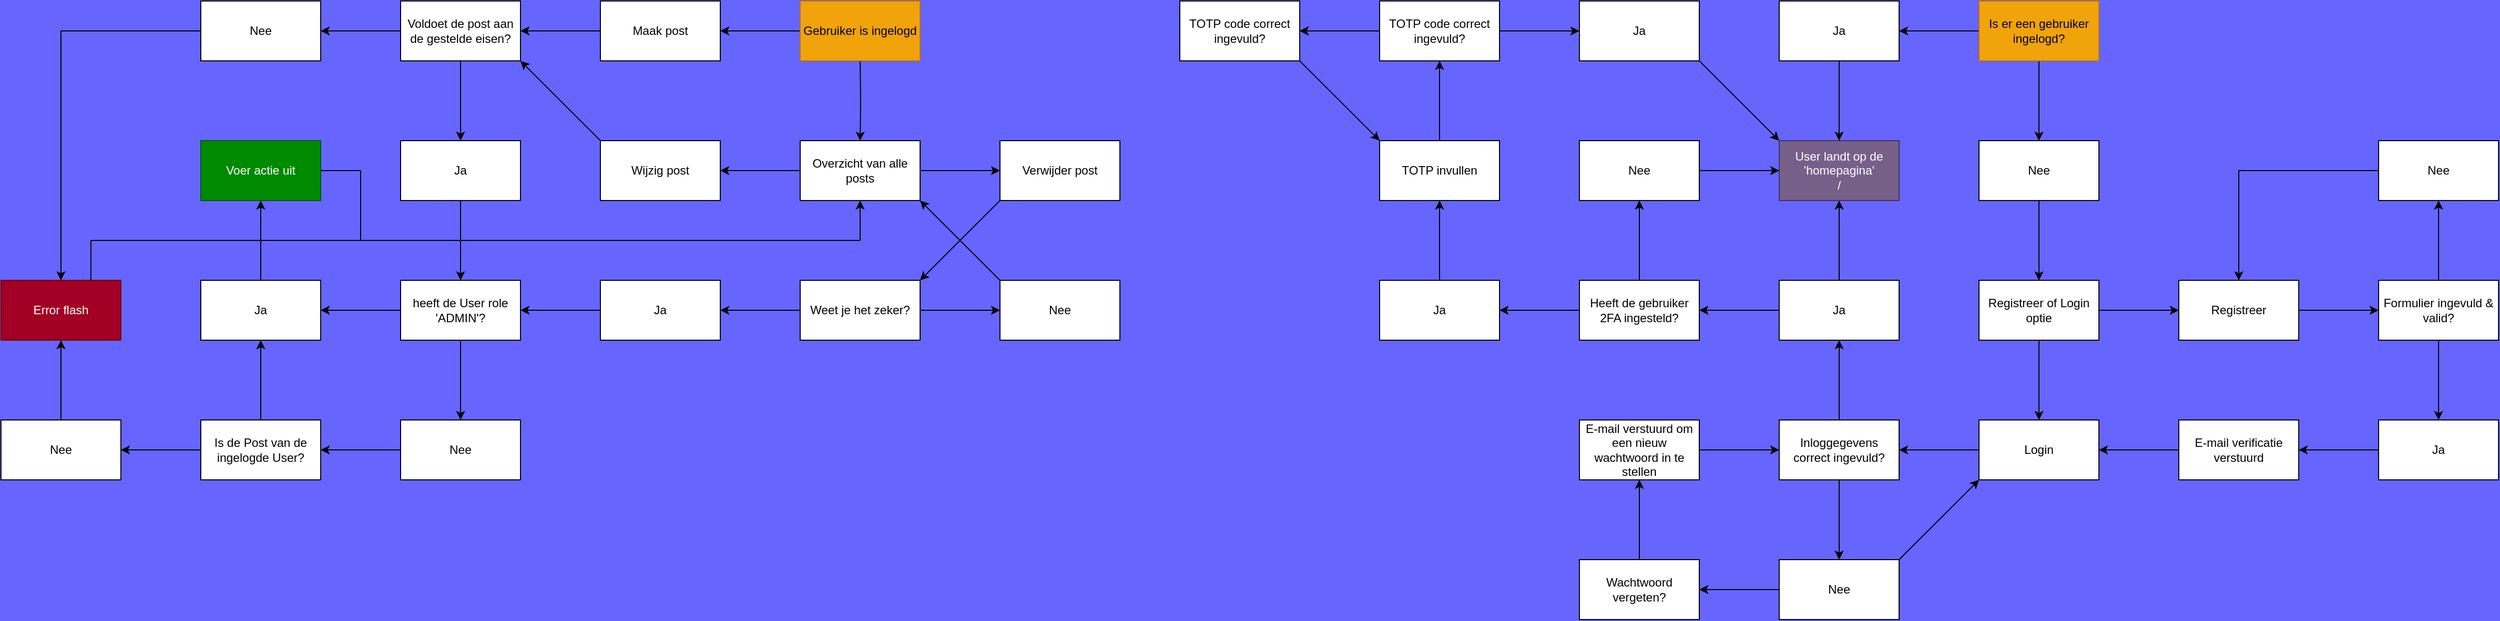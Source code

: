 <mxfile version="24.7.17">
  <diagram name="Page-1" id="8juHy3Xdw_dmCA7gpQmh">
    <mxGraphModel dx="3387" dy="992" grid="1" gridSize="10" guides="1" tooltips="1" connect="1" arrows="1" fold="1" page="1" pageScale="1" pageWidth="850" pageHeight="1100" background="#6666FF" math="0" shadow="0">
      <root>
        <mxCell id="0" />
        <mxCell id="1" parent="0" />
        <mxCell id="kki6zXwQE-tFEhtSFMzE-5" value="" style="edgeStyle=orthogonalEdgeStyle;rounded=0;orthogonalLoop=1;jettySize=auto;html=1;" parent="1" source="kki6zXwQE-tFEhtSFMzE-2" target="kki6zXwQE-tFEhtSFMzE-4" edge="1">
          <mxGeometry relative="1" as="geometry" />
        </mxCell>
        <mxCell id="kki6zXwQE-tFEhtSFMzE-7" value="" style="edgeStyle=orthogonalEdgeStyle;rounded=0;orthogonalLoop=1;jettySize=auto;html=1;" parent="1" source="kki6zXwQE-tFEhtSFMzE-2" target="kki6zXwQE-tFEhtSFMzE-6" edge="1">
          <mxGeometry relative="1" as="geometry" />
        </mxCell>
        <mxCell id="kki6zXwQE-tFEhtSFMzE-2" value="Registreer of Login optie" style="rounded=0;whiteSpace=wrap;html=1;" parent="1" vertex="1">
          <mxGeometry x="350" y="340" width="120" height="60" as="geometry" />
        </mxCell>
        <mxCell id="kki6zXwQE-tFEhtSFMzE-33" value="" style="edgeStyle=orthogonalEdgeStyle;rounded=0;orthogonalLoop=1;jettySize=auto;html=1;" parent="1" source="kki6zXwQE-tFEhtSFMzE-4" target="kki6zXwQE-tFEhtSFMzE-32" edge="1">
          <mxGeometry relative="1" as="geometry" />
        </mxCell>
        <mxCell id="kki6zXwQE-tFEhtSFMzE-4" value="Login" style="rounded=0;whiteSpace=wrap;html=1;" parent="1" vertex="1">
          <mxGeometry x="350" y="480" width="120" height="60" as="geometry" />
        </mxCell>
        <mxCell id="kki6zXwQE-tFEhtSFMzE-9" value="" style="edgeStyle=orthogonalEdgeStyle;rounded=0;orthogonalLoop=1;jettySize=auto;html=1;" parent="1" source="kki6zXwQE-tFEhtSFMzE-6" target="kki6zXwQE-tFEhtSFMzE-8" edge="1">
          <mxGeometry relative="1" as="geometry" />
        </mxCell>
        <mxCell id="kki6zXwQE-tFEhtSFMzE-6" value="Registreer" style="rounded=0;whiteSpace=wrap;html=1;" parent="1" vertex="1">
          <mxGeometry x="550" y="340" width="120" height="60" as="geometry" />
        </mxCell>
        <mxCell id="kki6zXwQE-tFEhtSFMzE-11" value="" style="edgeStyle=orthogonalEdgeStyle;rounded=0;orthogonalLoop=1;jettySize=auto;html=1;" parent="1" source="kki6zXwQE-tFEhtSFMzE-8" target="kki6zXwQE-tFEhtSFMzE-10" edge="1">
          <mxGeometry relative="1" as="geometry" />
        </mxCell>
        <mxCell id="kki6zXwQE-tFEhtSFMzE-14" value="" style="edgeStyle=orthogonalEdgeStyle;rounded=0;orthogonalLoop=1;jettySize=auto;html=1;" parent="1" source="kki6zXwQE-tFEhtSFMzE-8" target="kki6zXwQE-tFEhtSFMzE-13" edge="1">
          <mxGeometry relative="1" as="geometry" />
        </mxCell>
        <mxCell id="kki6zXwQE-tFEhtSFMzE-8" value="Formulier ingevuld &amp;amp; valid?" style="rounded=0;whiteSpace=wrap;html=1;" parent="1" vertex="1">
          <mxGeometry x="750" y="340" width="120" height="60" as="geometry" />
        </mxCell>
        <mxCell id="kki6zXwQE-tFEhtSFMzE-12" style="edgeStyle=orthogonalEdgeStyle;rounded=0;orthogonalLoop=1;jettySize=auto;html=1;" parent="1" source="kki6zXwQE-tFEhtSFMzE-10" target="kki6zXwQE-tFEhtSFMzE-6" edge="1">
          <mxGeometry relative="1" as="geometry" />
        </mxCell>
        <mxCell id="kki6zXwQE-tFEhtSFMzE-10" value="Nee" style="rounded=0;whiteSpace=wrap;html=1;" parent="1" vertex="1">
          <mxGeometry x="750" y="200" width="120" height="60" as="geometry" />
        </mxCell>
        <mxCell id="kki6zXwQE-tFEhtSFMzE-16" value="" style="edgeStyle=orthogonalEdgeStyle;rounded=0;orthogonalLoop=1;jettySize=auto;html=1;" parent="1" source="kki6zXwQE-tFEhtSFMzE-13" target="kki6zXwQE-tFEhtSFMzE-15" edge="1">
          <mxGeometry relative="1" as="geometry" />
        </mxCell>
        <mxCell id="kki6zXwQE-tFEhtSFMzE-13" value="Ja" style="rounded=0;whiteSpace=wrap;html=1;" parent="1" vertex="1">
          <mxGeometry x="750" y="480" width="120" height="60" as="geometry" />
        </mxCell>
        <mxCell id="kki6zXwQE-tFEhtSFMzE-17" value="" style="edgeStyle=orthogonalEdgeStyle;rounded=0;orthogonalLoop=1;jettySize=auto;html=1;" parent="1" source="kki6zXwQE-tFEhtSFMzE-15" target="kki6zXwQE-tFEhtSFMzE-4" edge="1">
          <mxGeometry relative="1" as="geometry" />
        </mxCell>
        <mxCell id="kki6zXwQE-tFEhtSFMzE-15" value="E-mail verificatie verstuurd" style="rounded=0;whiteSpace=wrap;html=1;" parent="1" vertex="1">
          <mxGeometry x="550" y="480" width="120" height="60" as="geometry" />
        </mxCell>
        <mxCell id="kki6zXwQE-tFEhtSFMzE-23" value="" style="edgeStyle=orthogonalEdgeStyle;rounded=0;orthogonalLoop=1;jettySize=auto;html=1;" parent="1" source="kki6zXwQE-tFEhtSFMzE-20" target="kki6zXwQE-tFEhtSFMzE-22" edge="1">
          <mxGeometry relative="1" as="geometry" />
        </mxCell>
        <mxCell id="0iVc5grxEmPyBu9wJZwA-21" value="" style="edgeStyle=orthogonalEdgeStyle;rounded=0;orthogonalLoop=1;jettySize=auto;html=1;" parent="1" source="kki6zXwQE-tFEhtSFMzE-20" target="0iVc5grxEmPyBu9wJZwA-20" edge="1">
          <mxGeometry relative="1" as="geometry" />
        </mxCell>
        <mxCell id="kki6zXwQE-tFEhtSFMzE-20" value="Overzicht van alle posts" style="rounded=0;whiteSpace=wrap;html=1;" parent="1" vertex="1">
          <mxGeometry x="-830" y="200" width="120" height="60" as="geometry" />
        </mxCell>
        <mxCell id="kki6zXwQE-tFEhtSFMzE-22" value="Verwijder post" style="rounded=0;whiteSpace=wrap;html=1;" parent="1" vertex="1">
          <mxGeometry x="-630" y="200" width="120" height="60" as="geometry" />
        </mxCell>
        <mxCell id="kki6zXwQE-tFEhtSFMzE-40" value="" style="edgeStyle=orthogonalEdgeStyle;rounded=0;orthogonalLoop=1;jettySize=auto;html=1;" parent="1" source="kki6zXwQE-tFEhtSFMzE-32" target="kki6zXwQE-tFEhtSFMzE-39" edge="1">
          <mxGeometry relative="1" as="geometry" />
        </mxCell>
        <mxCell id="kki6zXwQE-tFEhtSFMzE-47" value="" style="edgeStyle=orthogonalEdgeStyle;rounded=0;orthogonalLoop=1;jettySize=auto;html=1;" parent="1" source="kki6zXwQE-tFEhtSFMzE-32" target="kki6zXwQE-tFEhtSFMzE-46" edge="1">
          <mxGeometry relative="1" as="geometry" />
        </mxCell>
        <mxCell id="kki6zXwQE-tFEhtSFMzE-32" value="Inloggegevens correct ingevuld?" style="rounded=0;whiteSpace=wrap;html=1;" parent="1" vertex="1">
          <mxGeometry x="150" y="480" width="120" height="60" as="geometry" />
        </mxCell>
        <mxCell id="kki6zXwQE-tFEhtSFMzE-42" value="" style="edgeStyle=orthogonalEdgeStyle;rounded=0;orthogonalLoop=1;jettySize=auto;html=1;" parent="1" source="kki6zXwQE-tFEhtSFMzE-39" target="kki6zXwQE-tFEhtSFMzE-41" edge="1">
          <mxGeometry relative="1" as="geometry" />
        </mxCell>
        <mxCell id="kki6zXwQE-tFEhtSFMzE-39" value="Nee" style="rounded=0;whiteSpace=wrap;html=1;" parent="1" vertex="1">
          <mxGeometry x="150" y="620" width="120" height="60" as="geometry" />
        </mxCell>
        <mxCell id="kki6zXwQE-tFEhtSFMzE-44" value="" style="edgeStyle=orthogonalEdgeStyle;rounded=0;orthogonalLoop=1;jettySize=auto;html=1;" parent="1" source="kki6zXwQE-tFEhtSFMzE-41" target="kki6zXwQE-tFEhtSFMzE-43" edge="1">
          <mxGeometry relative="1" as="geometry" />
        </mxCell>
        <mxCell id="kki6zXwQE-tFEhtSFMzE-41" value="Wachtwoord vergeten?" style="rounded=0;whiteSpace=wrap;html=1;" parent="1" vertex="1">
          <mxGeometry x="-50" y="620" width="120" height="60" as="geometry" />
        </mxCell>
        <mxCell id="kki6zXwQE-tFEhtSFMzE-45" value="" style="edgeStyle=orthogonalEdgeStyle;rounded=0;orthogonalLoop=1;jettySize=auto;html=1;" parent="1" source="kki6zXwQE-tFEhtSFMzE-43" target="kki6zXwQE-tFEhtSFMzE-32" edge="1">
          <mxGeometry relative="1" as="geometry" />
        </mxCell>
        <mxCell id="kki6zXwQE-tFEhtSFMzE-43" value="E-mail verstuurd om een nieuw wachtwoord in te stellen" style="rounded=0;whiteSpace=wrap;html=1;" parent="1" vertex="1">
          <mxGeometry x="-50" y="480" width="120" height="60" as="geometry" />
        </mxCell>
        <mxCell id="kki6zXwQE-tFEhtSFMzE-54" style="edgeStyle=orthogonalEdgeStyle;rounded=0;orthogonalLoop=1;jettySize=auto;html=1;entryX=0.5;entryY=1;entryDx=0;entryDy=0;" parent="1" source="kki6zXwQE-tFEhtSFMzE-46" target="kki6zXwQE-tFEhtSFMzE-53" edge="1">
          <mxGeometry relative="1" as="geometry" />
        </mxCell>
        <mxCell id="zZWo9VBkncSvE-qhVk0F-2" value="" style="edgeStyle=orthogonalEdgeStyle;rounded=0;orthogonalLoop=1;jettySize=auto;html=1;" parent="1" source="kki6zXwQE-tFEhtSFMzE-46" target="zZWo9VBkncSvE-qhVk0F-1" edge="1">
          <mxGeometry relative="1" as="geometry" />
        </mxCell>
        <mxCell id="kki6zXwQE-tFEhtSFMzE-46" value="Ja" style="rounded=0;whiteSpace=wrap;html=1;" parent="1" vertex="1">
          <mxGeometry x="150" y="340" width="120" height="60" as="geometry" />
        </mxCell>
        <mxCell id="kki6zXwQE-tFEhtSFMzE-51" value="" style="edgeStyle=orthogonalEdgeStyle;rounded=0;orthogonalLoop=1;jettySize=auto;html=1;" parent="1" source="kki6zXwQE-tFEhtSFMzE-49" target="kki6zXwQE-tFEhtSFMzE-50" edge="1">
          <mxGeometry relative="1" as="geometry" />
        </mxCell>
        <mxCell id="kki6zXwQE-tFEhtSFMzE-56" value="" style="edgeStyle=orthogonalEdgeStyle;rounded=0;orthogonalLoop=1;jettySize=auto;html=1;" parent="1" source="kki6zXwQE-tFEhtSFMzE-49" target="kki6zXwQE-tFEhtSFMzE-55" edge="1">
          <mxGeometry relative="1" as="geometry" />
        </mxCell>
        <mxCell id="kki6zXwQE-tFEhtSFMzE-49" value="Is er een gebruiker ingelogd?" style="rounded=0;whiteSpace=wrap;html=1;fillColor=#f0a30a;fontColor=#000000;strokeColor=#BD7000;" parent="1" vertex="1">
          <mxGeometry x="350" y="60" width="120" height="60" as="geometry" />
        </mxCell>
        <mxCell id="kki6zXwQE-tFEhtSFMzE-52" value="" style="edgeStyle=orthogonalEdgeStyle;rounded=0;orthogonalLoop=1;jettySize=auto;html=1;" parent="1" source="kki6zXwQE-tFEhtSFMzE-50" target="kki6zXwQE-tFEhtSFMzE-2" edge="1">
          <mxGeometry relative="1" as="geometry" />
        </mxCell>
        <mxCell id="kki6zXwQE-tFEhtSFMzE-50" value="Nee" style="rounded=0;whiteSpace=wrap;html=1;" parent="1" vertex="1">
          <mxGeometry x="350" y="200" width="120" height="60" as="geometry" />
        </mxCell>
        <mxCell id="kki6zXwQE-tFEhtSFMzE-53" value="User landt op de &#39;homepagina&#39;&lt;div&gt;/&lt;/div&gt;" style="rounded=0;whiteSpace=wrap;html=1;fillColor=#76608a;fontColor=#ffffff;strokeColor=#432D57;" parent="1" vertex="1">
          <mxGeometry x="150" y="200" width="120" height="60" as="geometry" />
        </mxCell>
        <mxCell id="kki6zXwQE-tFEhtSFMzE-57" value="" style="edgeStyle=orthogonalEdgeStyle;rounded=0;orthogonalLoop=1;jettySize=auto;html=1;" parent="1" source="kki6zXwQE-tFEhtSFMzE-55" target="kki6zXwQE-tFEhtSFMzE-53" edge="1">
          <mxGeometry relative="1" as="geometry" />
        </mxCell>
        <mxCell id="kki6zXwQE-tFEhtSFMzE-55" value="Ja" style="rounded=0;whiteSpace=wrap;html=1;" parent="1" vertex="1">
          <mxGeometry x="150" y="60" width="120" height="60" as="geometry" />
        </mxCell>
        <mxCell id="zZWo9VBkncSvE-qhVk0F-4" value="" style="edgeStyle=orthogonalEdgeStyle;rounded=0;orthogonalLoop=1;jettySize=auto;html=1;" parent="1" source="zZWo9VBkncSvE-qhVk0F-1" target="zZWo9VBkncSvE-qhVk0F-3" edge="1">
          <mxGeometry relative="1" as="geometry" />
        </mxCell>
        <mxCell id="zZWo9VBkncSvE-qhVk0F-6" value="" style="edgeStyle=orthogonalEdgeStyle;rounded=0;orthogonalLoop=1;jettySize=auto;html=1;" parent="1" source="zZWo9VBkncSvE-qhVk0F-1" target="zZWo9VBkncSvE-qhVk0F-5" edge="1">
          <mxGeometry relative="1" as="geometry" />
        </mxCell>
        <mxCell id="zZWo9VBkncSvE-qhVk0F-1" value="Heeft de gebruiker 2FA ingesteld?" style="rounded=0;whiteSpace=wrap;html=1;" parent="1" vertex="1">
          <mxGeometry x="-50" y="340" width="120" height="60" as="geometry" />
        </mxCell>
        <mxCell id="zZWo9VBkncSvE-qhVk0F-9" value="" style="edgeStyle=orthogonalEdgeStyle;rounded=0;orthogonalLoop=1;jettySize=auto;html=1;" parent="1" source="zZWo9VBkncSvE-qhVk0F-3" target="zZWo9VBkncSvE-qhVk0F-8" edge="1">
          <mxGeometry relative="1" as="geometry" />
        </mxCell>
        <mxCell id="zZWo9VBkncSvE-qhVk0F-3" value="Ja" style="rounded=0;whiteSpace=wrap;html=1;" parent="1" vertex="1">
          <mxGeometry x="-250" y="340" width="120" height="60" as="geometry" />
        </mxCell>
        <mxCell id="zZWo9VBkncSvE-qhVk0F-7" value="" style="edgeStyle=orthogonalEdgeStyle;rounded=0;orthogonalLoop=1;jettySize=auto;html=1;" parent="1" source="zZWo9VBkncSvE-qhVk0F-5" target="kki6zXwQE-tFEhtSFMzE-53" edge="1">
          <mxGeometry relative="1" as="geometry" />
        </mxCell>
        <mxCell id="zZWo9VBkncSvE-qhVk0F-5" value="Nee" style="rounded=0;whiteSpace=wrap;html=1;" parent="1" vertex="1">
          <mxGeometry x="-50" y="200" width="120" height="60" as="geometry" />
        </mxCell>
        <mxCell id="zZWo9VBkncSvE-qhVk0F-11" value="" style="edgeStyle=orthogonalEdgeStyle;rounded=0;orthogonalLoop=1;jettySize=auto;html=1;" parent="1" source="zZWo9VBkncSvE-qhVk0F-8" target="zZWo9VBkncSvE-qhVk0F-10" edge="1">
          <mxGeometry relative="1" as="geometry" />
        </mxCell>
        <mxCell id="zZWo9VBkncSvE-qhVk0F-8" value="TOTP invullen" style="rounded=0;whiteSpace=wrap;html=1;" parent="1" vertex="1">
          <mxGeometry x="-250" y="200" width="120" height="60" as="geometry" />
        </mxCell>
        <mxCell id="zZWo9VBkncSvE-qhVk0F-13" value="" style="edgeStyle=orthogonalEdgeStyle;rounded=0;orthogonalLoop=1;jettySize=auto;html=1;" parent="1" source="zZWo9VBkncSvE-qhVk0F-10" target="zZWo9VBkncSvE-qhVk0F-12" edge="1">
          <mxGeometry relative="1" as="geometry" />
        </mxCell>
        <mxCell id="zZWo9VBkncSvE-qhVk0F-15" value="" style="edgeStyle=orthogonalEdgeStyle;rounded=0;orthogonalLoop=1;jettySize=auto;html=1;" parent="1" source="zZWo9VBkncSvE-qhVk0F-10" target="zZWo9VBkncSvE-qhVk0F-14" edge="1">
          <mxGeometry relative="1" as="geometry" />
        </mxCell>
        <mxCell id="KLagjdZosnBK246E49AL-6" value="" style="edgeStyle=orthogonalEdgeStyle;rounded=0;orthogonalLoop=1;jettySize=auto;html=1;" parent="1" source="zZWo9VBkncSvE-qhVk0F-10" target="KLagjdZosnBK246E49AL-5" edge="1">
          <mxGeometry relative="1" as="geometry" />
        </mxCell>
        <mxCell id="zZWo9VBkncSvE-qhVk0F-10" value="TOTP code correct ingevuld?" style="rounded=0;whiteSpace=wrap;html=1;" parent="1" vertex="1">
          <mxGeometry x="-250" y="60" width="120" height="60" as="geometry" />
        </mxCell>
        <mxCell id="zZWo9VBkncSvE-qhVk0F-12" value="Ja" style="rounded=0;whiteSpace=wrap;html=1;" parent="1" vertex="1">
          <mxGeometry x="-50" y="60" width="120" height="60" as="geometry" />
        </mxCell>
        <mxCell id="zZWo9VBkncSvE-qhVk0F-14" value="Nee" style="rounded=0;whiteSpace=wrap;html=1;" parent="1" vertex="1">
          <mxGeometry x="-450" y="60" width="120" height="60" as="geometry" />
        </mxCell>
        <mxCell id="zZWo9VBkncSvE-qhVk0F-16" value="" style="endArrow=classic;html=1;rounded=0;entryX=0;entryY=0;entryDx=0;entryDy=0;exitX=1;exitY=1;exitDx=0;exitDy=0;" parent="1" source="zZWo9VBkncSvE-qhVk0F-14" target="zZWo9VBkncSvE-qhVk0F-8" edge="1">
          <mxGeometry width="50" height="50" relative="1" as="geometry">
            <mxPoint x="-330" y="180" as="sourcePoint" />
            <mxPoint x="-280" y="130" as="targetPoint" />
          </mxGeometry>
        </mxCell>
        <mxCell id="zZWo9VBkncSvE-qhVk0F-17" value="" style="endArrow=classic;html=1;rounded=0;exitX=1;exitY=1;exitDx=0;exitDy=0;entryX=0;entryY=0;entryDx=0;entryDy=0;" parent="1" source="zZWo9VBkncSvE-qhVk0F-12" target="kki6zXwQE-tFEhtSFMzE-53" edge="1">
          <mxGeometry width="50" height="50" relative="1" as="geometry">
            <mxPoint x="70" y="180" as="sourcePoint" />
            <mxPoint x="120" y="130" as="targetPoint" />
          </mxGeometry>
        </mxCell>
        <mxCell id="tNghhoL7f4IK_SmdJEBo-2" value="" style="edgeStyle=orthogonalEdgeStyle;rounded=0;orthogonalLoop=1;jettySize=auto;html=1;" parent="1" source="0iVc5grxEmPyBu9wJZwA-1" target="tNghhoL7f4IK_SmdJEBo-1" edge="1">
          <mxGeometry relative="1" as="geometry" />
        </mxCell>
        <mxCell id="tNghhoL7f4IK_SmdJEBo-4" value="" style="edgeStyle=orthogonalEdgeStyle;rounded=0;orthogonalLoop=1;jettySize=auto;html=1;" parent="1" source="0iVc5grxEmPyBu9wJZwA-1" target="tNghhoL7f4IK_SmdJEBo-3" edge="1">
          <mxGeometry relative="1" as="geometry" />
        </mxCell>
        <mxCell id="0iVc5grxEmPyBu9wJZwA-1" value="Weet je het zeker?" style="rounded=0;whiteSpace=wrap;html=1;" parent="1" vertex="1">
          <mxGeometry x="-830" y="340" width="120" height="60" as="geometry" />
        </mxCell>
        <mxCell id="tNghhoL7f4IK_SmdJEBo-23" value="" style="edgeStyle=orthogonalEdgeStyle;rounded=0;orthogonalLoop=1;jettySize=auto;html=1;" parent="1" source="0iVc5grxEmPyBu9wJZwA-3" target="tNghhoL7f4IK_SmdJEBo-22" edge="1">
          <mxGeometry relative="1" as="geometry" />
        </mxCell>
        <mxCell id="0iVc5grxEmPyBu9wJZwA-3" value="Nee" style="rounded=0;whiteSpace=wrap;html=1;" parent="1" vertex="1">
          <mxGeometry x="-1230" y="480" width="120" height="60" as="geometry" />
        </mxCell>
        <mxCell id="0iVc5grxEmPyBu9wJZwA-7" value="" style="endArrow=classic;html=1;rounded=0;exitX=1;exitY=0;exitDx=0;exitDy=0;entryX=0;entryY=1;entryDx=0;entryDy=0;" parent="1" source="kki6zXwQE-tFEhtSFMzE-39" target="kki6zXwQE-tFEhtSFMzE-4" edge="1">
          <mxGeometry width="50" height="50" relative="1" as="geometry">
            <mxPoint x="290" y="630" as="sourcePoint" />
            <mxPoint x="400" y="590" as="targetPoint" />
          </mxGeometry>
        </mxCell>
        <mxCell id="0iVc5grxEmPyBu9wJZwA-10" value="" style="edgeStyle=orthogonalEdgeStyle;rounded=0;orthogonalLoop=1;jettySize=auto;html=1;" parent="1" target="kki6zXwQE-tFEhtSFMzE-20" edge="1">
          <mxGeometry relative="1" as="geometry">
            <mxPoint x="-770" y="120" as="sourcePoint" />
          </mxGeometry>
        </mxCell>
        <mxCell id="sXIBjaYRpow7ONTDYR9N-2" value="" style="edgeStyle=orthogonalEdgeStyle;rounded=0;orthogonalLoop=1;jettySize=auto;html=1;" edge="1" parent="1" source="0iVc5grxEmPyBu9wJZwA-8" target="sXIBjaYRpow7ONTDYR9N-1">
          <mxGeometry relative="1" as="geometry" />
        </mxCell>
        <mxCell id="0iVc5grxEmPyBu9wJZwA-8" value="Gebruiker is ingelogd" style="rounded=0;whiteSpace=wrap;html=1;fillColor=#f0a30a;fontColor=#000000;strokeColor=#BD7000;" parent="1" vertex="1">
          <mxGeometry x="-830" y="60" width="120" height="60" as="geometry" />
        </mxCell>
        <mxCell id="tNghhoL7f4IK_SmdJEBo-8" value="" style="edgeStyle=orthogonalEdgeStyle;rounded=0;orthogonalLoop=1;jettySize=auto;html=1;" parent="1" source="0iVc5grxEmPyBu9wJZwA-12" target="0iVc5grxEmPyBu9wJZwA-3" edge="1">
          <mxGeometry relative="1" as="geometry" />
        </mxCell>
        <mxCell id="tNghhoL7f4IK_SmdJEBo-10" value="" style="edgeStyle=orthogonalEdgeStyle;rounded=0;orthogonalLoop=1;jettySize=auto;html=1;" parent="1" source="0iVc5grxEmPyBu9wJZwA-12" target="tNghhoL7f4IK_SmdJEBo-9" edge="1">
          <mxGeometry relative="1" as="geometry" />
        </mxCell>
        <mxCell id="0iVc5grxEmPyBu9wJZwA-12" value="heeft de User role &#39;ADMIN&#39;?" style="rounded=0;whiteSpace=wrap;html=1;" parent="1" vertex="1">
          <mxGeometry x="-1230" y="340" width="120" height="60" as="geometry" />
        </mxCell>
        <mxCell id="0iVc5grxEmPyBu9wJZwA-20" value="Wijzig post" style="rounded=0;whiteSpace=wrap;html=1;" parent="1" vertex="1">
          <mxGeometry x="-1030" y="200" width="120" height="60" as="geometry" />
        </mxCell>
        <mxCell id="0iVc5grxEmPyBu9wJZwA-23" value="" style="endArrow=classic;html=1;rounded=0;exitX=0;exitY=1;exitDx=0;exitDy=0;entryX=1;entryY=0;entryDx=0;entryDy=0;" parent="1" source="kki6zXwQE-tFEhtSFMzE-22" target="0iVc5grxEmPyBu9wJZwA-1" edge="1">
          <mxGeometry width="50" height="50" relative="1" as="geometry">
            <mxPoint x="-680" y="290" as="sourcePoint" />
            <mxPoint x="-600" y="310" as="targetPoint" />
          </mxGeometry>
        </mxCell>
        <mxCell id="tNghhoL7f4IK_SmdJEBo-7" value="" style="edgeStyle=orthogonalEdgeStyle;rounded=0;orthogonalLoop=1;jettySize=auto;html=1;" parent="1" source="tNghhoL7f4IK_SmdJEBo-1" target="0iVc5grxEmPyBu9wJZwA-12" edge="1">
          <mxGeometry relative="1" as="geometry" />
        </mxCell>
        <mxCell id="tNghhoL7f4IK_SmdJEBo-1" value="Ja" style="rounded=0;whiteSpace=wrap;html=1;" parent="1" vertex="1">
          <mxGeometry x="-1030" y="340" width="120" height="60" as="geometry" />
        </mxCell>
        <mxCell id="tNghhoL7f4IK_SmdJEBo-3" value="Nee" style="rounded=0;whiteSpace=wrap;html=1;" parent="1" vertex="1">
          <mxGeometry x="-630" y="340" width="120" height="60" as="geometry" />
        </mxCell>
        <mxCell id="tNghhoL7f4IK_SmdJEBo-5" value="" style="endArrow=classic;html=1;rounded=0;entryX=1;entryY=1;entryDx=0;entryDy=0;exitX=0;exitY=0;exitDx=0;exitDy=0;" parent="1" source="tNghhoL7f4IK_SmdJEBo-3" target="kki6zXwQE-tFEhtSFMzE-20" edge="1">
          <mxGeometry width="50" height="50" relative="1" as="geometry">
            <mxPoint x="-750" y="530" as="sourcePoint" />
            <mxPoint x="-700" y="480" as="targetPoint" />
          </mxGeometry>
        </mxCell>
        <mxCell id="tNghhoL7f4IK_SmdJEBo-26" value="" style="edgeStyle=orthogonalEdgeStyle;rounded=0;orthogonalLoop=1;jettySize=auto;html=1;" parent="1" source="tNghhoL7f4IK_SmdJEBo-9" target="tNghhoL7f4IK_SmdJEBo-25" edge="1">
          <mxGeometry relative="1" as="geometry" />
        </mxCell>
        <mxCell id="tNghhoL7f4IK_SmdJEBo-9" value="Ja" style="rounded=0;whiteSpace=wrap;html=1;" parent="1" vertex="1">
          <mxGeometry x="-1430" y="340" width="120" height="60" as="geometry" />
        </mxCell>
        <mxCell id="tNghhoL7f4IK_SmdJEBo-24" value="" style="edgeStyle=orthogonalEdgeStyle;rounded=0;orthogonalLoop=1;jettySize=auto;html=1;" parent="1" source="tNghhoL7f4IK_SmdJEBo-22" target="tNghhoL7f4IK_SmdJEBo-9" edge="1">
          <mxGeometry relative="1" as="geometry" />
        </mxCell>
        <mxCell id="tNghhoL7f4IK_SmdJEBo-28" value="" style="edgeStyle=orthogonalEdgeStyle;rounded=0;orthogonalLoop=1;jettySize=auto;html=1;" parent="1" source="tNghhoL7f4IK_SmdJEBo-22" target="tNghhoL7f4IK_SmdJEBo-27" edge="1">
          <mxGeometry relative="1" as="geometry" />
        </mxCell>
        <mxCell id="tNghhoL7f4IK_SmdJEBo-22" value="Is de Post van de ingelogde User?" style="rounded=0;whiteSpace=wrap;html=1;" parent="1" vertex="1">
          <mxGeometry x="-1430" y="480" width="120" height="60" as="geometry" />
        </mxCell>
        <mxCell id="tNghhoL7f4IK_SmdJEBo-25" value="Voer actie uit" style="rounded=0;whiteSpace=wrap;html=1;fillColor=#008a00;fontColor=#ffffff;strokeColor=#005700;" parent="1" vertex="1">
          <mxGeometry x="-1430" y="200" width="120" height="60" as="geometry" />
        </mxCell>
        <mxCell id="tNghhoL7f4IK_SmdJEBo-30" value="" style="edgeStyle=orthogonalEdgeStyle;rounded=0;orthogonalLoop=1;jettySize=auto;html=1;" parent="1" source="tNghhoL7f4IK_SmdJEBo-27" target="tNghhoL7f4IK_SmdJEBo-29" edge="1">
          <mxGeometry relative="1" as="geometry" />
        </mxCell>
        <mxCell id="tNghhoL7f4IK_SmdJEBo-27" value="Nee" style="rounded=0;whiteSpace=wrap;html=1;" parent="1" vertex="1">
          <mxGeometry x="-1630" y="480" width="120" height="60" as="geometry" />
        </mxCell>
        <mxCell id="tNghhoL7f4IK_SmdJEBo-29" value="Error flash" style="rounded=0;whiteSpace=wrap;html=1;fillColor=#a20025;fontColor=#ffffff;strokeColor=#6F0000;" parent="1" vertex="1">
          <mxGeometry x="-1630" y="340" width="120" height="60" as="geometry" />
        </mxCell>
        <mxCell id="KLagjdZosnBK246E49AL-5" value="TOTP code correct ingevuld?" style="rounded=0;whiteSpace=wrap;html=1;" parent="1" vertex="1">
          <mxGeometry x="-450" y="60" width="120" height="60" as="geometry" />
        </mxCell>
        <mxCell id="sXIBjaYRpow7ONTDYR9N-4" value="" style="edgeStyle=orthogonalEdgeStyle;rounded=0;orthogonalLoop=1;jettySize=auto;html=1;" edge="1" parent="1" source="sXIBjaYRpow7ONTDYR9N-1" target="sXIBjaYRpow7ONTDYR9N-3">
          <mxGeometry relative="1" as="geometry" />
        </mxCell>
        <mxCell id="sXIBjaYRpow7ONTDYR9N-1" value="Maak post" style="rounded=0;whiteSpace=wrap;html=1;" vertex="1" parent="1">
          <mxGeometry x="-1030" y="60" width="120" height="60" as="geometry" />
        </mxCell>
        <mxCell id="sXIBjaYRpow7ONTDYR9N-7" value="" style="edgeStyle=orthogonalEdgeStyle;rounded=0;orthogonalLoop=1;jettySize=auto;html=1;" edge="1" parent="1" source="sXIBjaYRpow7ONTDYR9N-3" target="sXIBjaYRpow7ONTDYR9N-6">
          <mxGeometry relative="1" as="geometry" />
        </mxCell>
        <mxCell id="sXIBjaYRpow7ONTDYR9N-10" value="" style="edgeStyle=orthogonalEdgeStyle;rounded=0;orthogonalLoop=1;jettySize=auto;html=1;" edge="1" parent="1" source="sXIBjaYRpow7ONTDYR9N-3" target="sXIBjaYRpow7ONTDYR9N-9">
          <mxGeometry relative="1" as="geometry" />
        </mxCell>
        <mxCell id="sXIBjaYRpow7ONTDYR9N-3" value="Voldoet de post aan de gestelde eisen?" style="rounded=0;whiteSpace=wrap;html=1;" vertex="1" parent="1">
          <mxGeometry x="-1230" y="60" width="120" height="60" as="geometry" />
        </mxCell>
        <mxCell id="sXIBjaYRpow7ONTDYR9N-5" value="" style="endArrow=classic;html=1;rounded=0;entryX=1;entryY=1;entryDx=0;entryDy=0;exitX=0;exitY=0;exitDx=0;exitDy=0;" edge="1" parent="1" source="0iVc5grxEmPyBu9wJZwA-20" target="sXIBjaYRpow7ONTDYR9N-3">
          <mxGeometry width="50" height="50" relative="1" as="geometry">
            <mxPoint x="-1140" y="210" as="sourcePoint" />
            <mxPoint x="-1090" y="160" as="targetPoint" />
          </mxGeometry>
        </mxCell>
        <mxCell id="sXIBjaYRpow7ONTDYR9N-8" value="" style="edgeStyle=orthogonalEdgeStyle;rounded=0;orthogonalLoop=1;jettySize=auto;html=1;" edge="1" parent="1" source="sXIBjaYRpow7ONTDYR9N-6" target="0iVc5grxEmPyBu9wJZwA-12">
          <mxGeometry relative="1" as="geometry" />
        </mxCell>
        <mxCell id="sXIBjaYRpow7ONTDYR9N-6" value="Ja" style="rounded=0;whiteSpace=wrap;html=1;" vertex="1" parent="1">
          <mxGeometry x="-1230" y="200" width="120" height="60" as="geometry" />
        </mxCell>
        <mxCell id="sXIBjaYRpow7ONTDYR9N-9" value="Nee" style="rounded=0;whiteSpace=wrap;html=1;" vertex="1" parent="1">
          <mxGeometry x="-1430" y="60" width="120" height="60" as="geometry" />
        </mxCell>
        <mxCell id="sXIBjaYRpow7ONTDYR9N-11" value="" style="endArrow=classic;html=1;rounded=0;entryX=0.5;entryY=1;entryDx=0;entryDy=0;" edge="1" parent="1" target="kki6zXwQE-tFEhtSFMzE-20">
          <mxGeometry width="50" height="50" relative="1" as="geometry">
            <mxPoint x="-770" y="300" as="sourcePoint" />
            <mxPoint x="-770" y="270" as="targetPoint" />
          </mxGeometry>
        </mxCell>
        <mxCell id="sXIBjaYRpow7ONTDYR9N-12" value="" style="endArrow=none;html=1;rounded=0;" edge="1" parent="1">
          <mxGeometry width="50" height="50" relative="1" as="geometry">
            <mxPoint x="-1270" y="300" as="sourcePoint" />
            <mxPoint x="-770" y="300" as="targetPoint" />
          </mxGeometry>
        </mxCell>
        <mxCell id="sXIBjaYRpow7ONTDYR9N-13" value="" style="endArrow=none;html=1;rounded=0;entryX=1;entryY=0.5;entryDx=0;entryDy=0;" edge="1" parent="1" target="tNghhoL7f4IK_SmdJEBo-25">
          <mxGeometry width="50" height="50" relative="1" as="geometry">
            <mxPoint x="-1270" y="230" as="sourcePoint" />
            <mxPoint x="-1270" y="280" as="targetPoint" />
          </mxGeometry>
        </mxCell>
        <mxCell id="sXIBjaYRpow7ONTDYR9N-14" value="" style="endArrow=none;html=1;rounded=0;" edge="1" parent="1">
          <mxGeometry width="50" height="50" relative="1" as="geometry">
            <mxPoint x="-1270" y="300" as="sourcePoint" />
            <mxPoint x="-1270" y="230" as="targetPoint" />
          </mxGeometry>
        </mxCell>
        <mxCell id="sXIBjaYRpow7ONTDYR9N-15" value="" style="endArrow=none;html=1;rounded=0;entryX=0;entryY=0.5;entryDx=0;entryDy=0;" edge="1" parent="1" target="sXIBjaYRpow7ONTDYR9N-9">
          <mxGeometry width="50" height="50" relative="1" as="geometry">
            <mxPoint x="-1570" y="90" as="sourcePoint" />
            <mxPoint x="-1480" y="140" as="targetPoint" />
          </mxGeometry>
        </mxCell>
        <mxCell id="sXIBjaYRpow7ONTDYR9N-16" value="" style="endArrow=classic;html=1;rounded=0;entryX=0.5;entryY=0;entryDx=0;entryDy=0;" edge="1" parent="1" target="tNghhoL7f4IK_SmdJEBo-29">
          <mxGeometry width="50" height="50" relative="1" as="geometry">
            <mxPoint x="-1570" y="90" as="sourcePoint" />
            <mxPoint x="-1560" y="170" as="targetPoint" />
          </mxGeometry>
        </mxCell>
        <mxCell id="sXIBjaYRpow7ONTDYR9N-17" value="" style="endArrow=none;html=1;rounded=0;exitX=0.75;exitY=0;exitDx=0;exitDy=0;" edge="1" parent="1" source="tNghhoL7f4IK_SmdJEBo-29">
          <mxGeometry width="50" height="50" relative="1" as="geometry">
            <mxPoint x="-1540" y="320" as="sourcePoint" />
            <mxPoint x="-1540" y="300" as="targetPoint" />
          </mxGeometry>
        </mxCell>
        <mxCell id="sXIBjaYRpow7ONTDYR9N-18" value="" style="endArrow=none;html=1;rounded=0;" edge="1" parent="1">
          <mxGeometry width="50" height="50" relative="1" as="geometry">
            <mxPoint x="-1540" y="300" as="sourcePoint" />
            <mxPoint x="-1270" y="300" as="targetPoint" />
          </mxGeometry>
        </mxCell>
      </root>
    </mxGraphModel>
  </diagram>
</mxfile>
